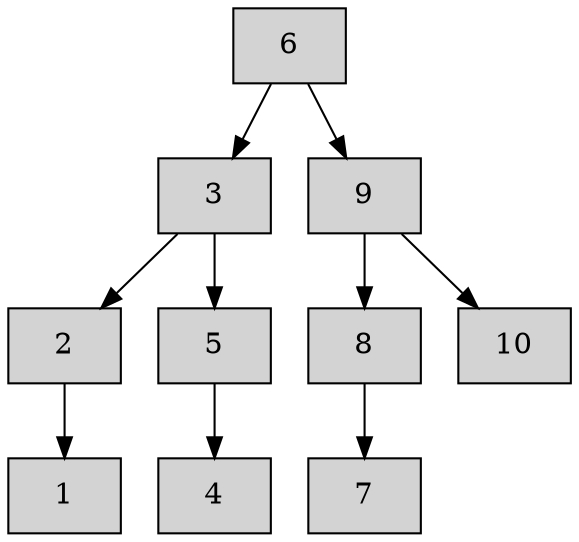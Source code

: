 
digraph {
node [shape = box; style = filled;];
3->4;
8->9;
2->3;
2->8;
14->15;
13->14;
13->19;
1->2;
1->13;
4[label="1";]3[label="2";]9[label="4";]8[label="5";]2[label="3";]15[label="7";]14[label="8";]19[label="10";]13[label="9";]1[label="6";]}
